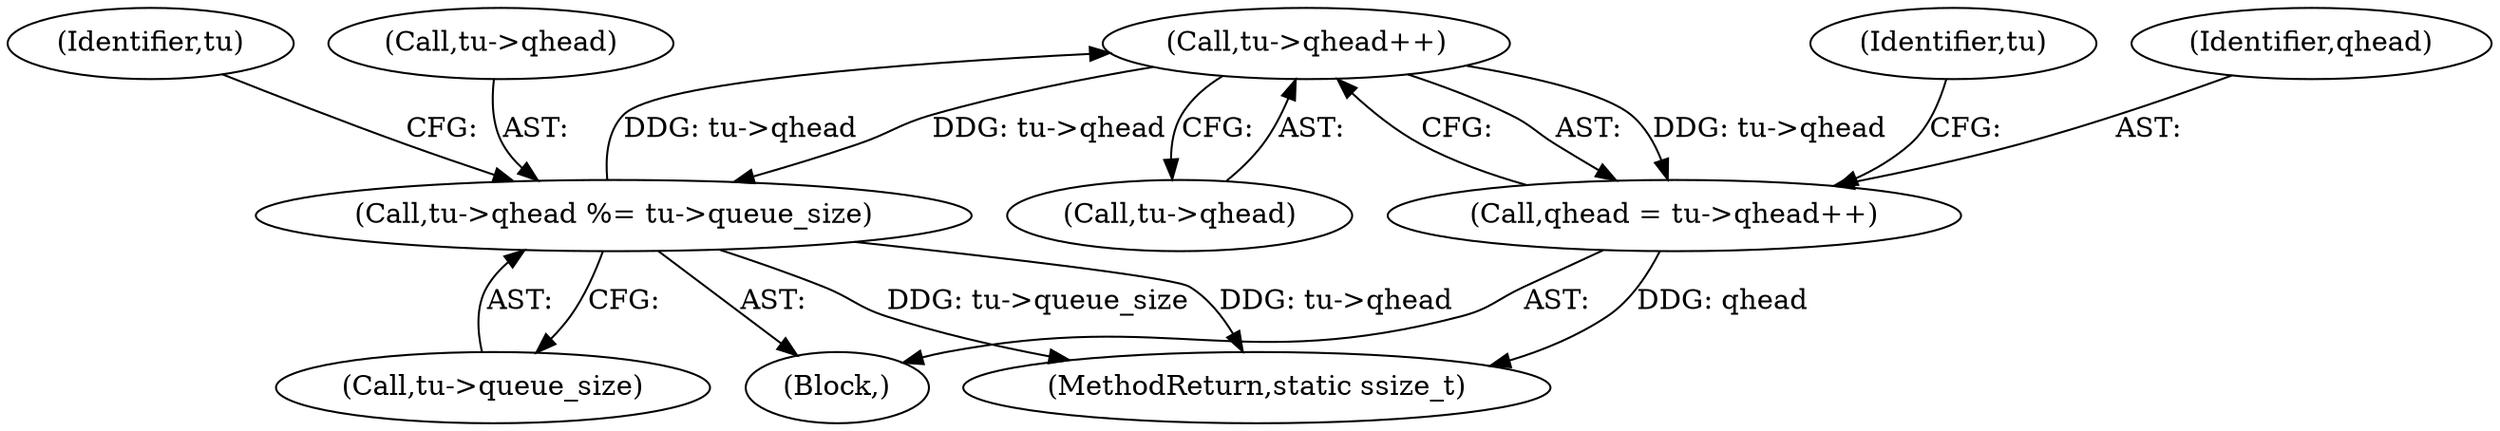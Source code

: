 digraph "0_linux_d11662f4f798b50d8c8743f433842c3e40fe3378@pointer" {
"1000238" [label="(Call,tu->qhead++)"];
"1000242" [label="(Call,tu->qhead %= tu->queue_size)"];
"1000238" [label="(Call,tu->qhead++)"];
"1000236" [label="(Call,qhead = tu->qhead++)"];
"1000329" [label="(MethodReturn,static ssize_t)"];
"1000236" [label="(Call,qhead = tu->qhead++)"];
"1000237" [label="(Identifier,qhead)"];
"1000238" [label="(Call,tu->qhead++)"];
"1000150" [label="(Block,)"];
"1000242" [label="(Call,tu->qhead %= tu->queue_size)"];
"1000244" [label="(Identifier,tu)"];
"1000246" [label="(Call,tu->queue_size)"];
"1000251" [label="(Identifier,tu)"];
"1000239" [label="(Call,tu->qhead)"];
"1000243" [label="(Call,tu->qhead)"];
"1000238" -> "1000236"  [label="AST: "];
"1000238" -> "1000239"  [label="CFG: "];
"1000239" -> "1000238"  [label="AST: "];
"1000236" -> "1000238"  [label="CFG: "];
"1000238" -> "1000236"  [label="DDG: tu->qhead"];
"1000242" -> "1000238"  [label="DDG: tu->qhead"];
"1000238" -> "1000242"  [label="DDG: tu->qhead"];
"1000242" -> "1000150"  [label="AST: "];
"1000242" -> "1000246"  [label="CFG: "];
"1000243" -> "1000242"  [label="AST: "];
"1000246" -> "1000242"  [label="AST: "];
"1000251" -> "1000242"  [label="CFG: "];
"1000242" -> "1000329"  [label="DDG: tu->queue_size"];
"1000242" -> "1000329"  [label="DDG: tu->qhead"];
"1000236" -> "1000150"  [label="AST: "];
"1000237" -> "1000236"  [label="AST: "];
"1000244" -> "1000236"  [label="CFG: "];
"1000236" -> "1000329"  [label="DDG: qhead"];
}
